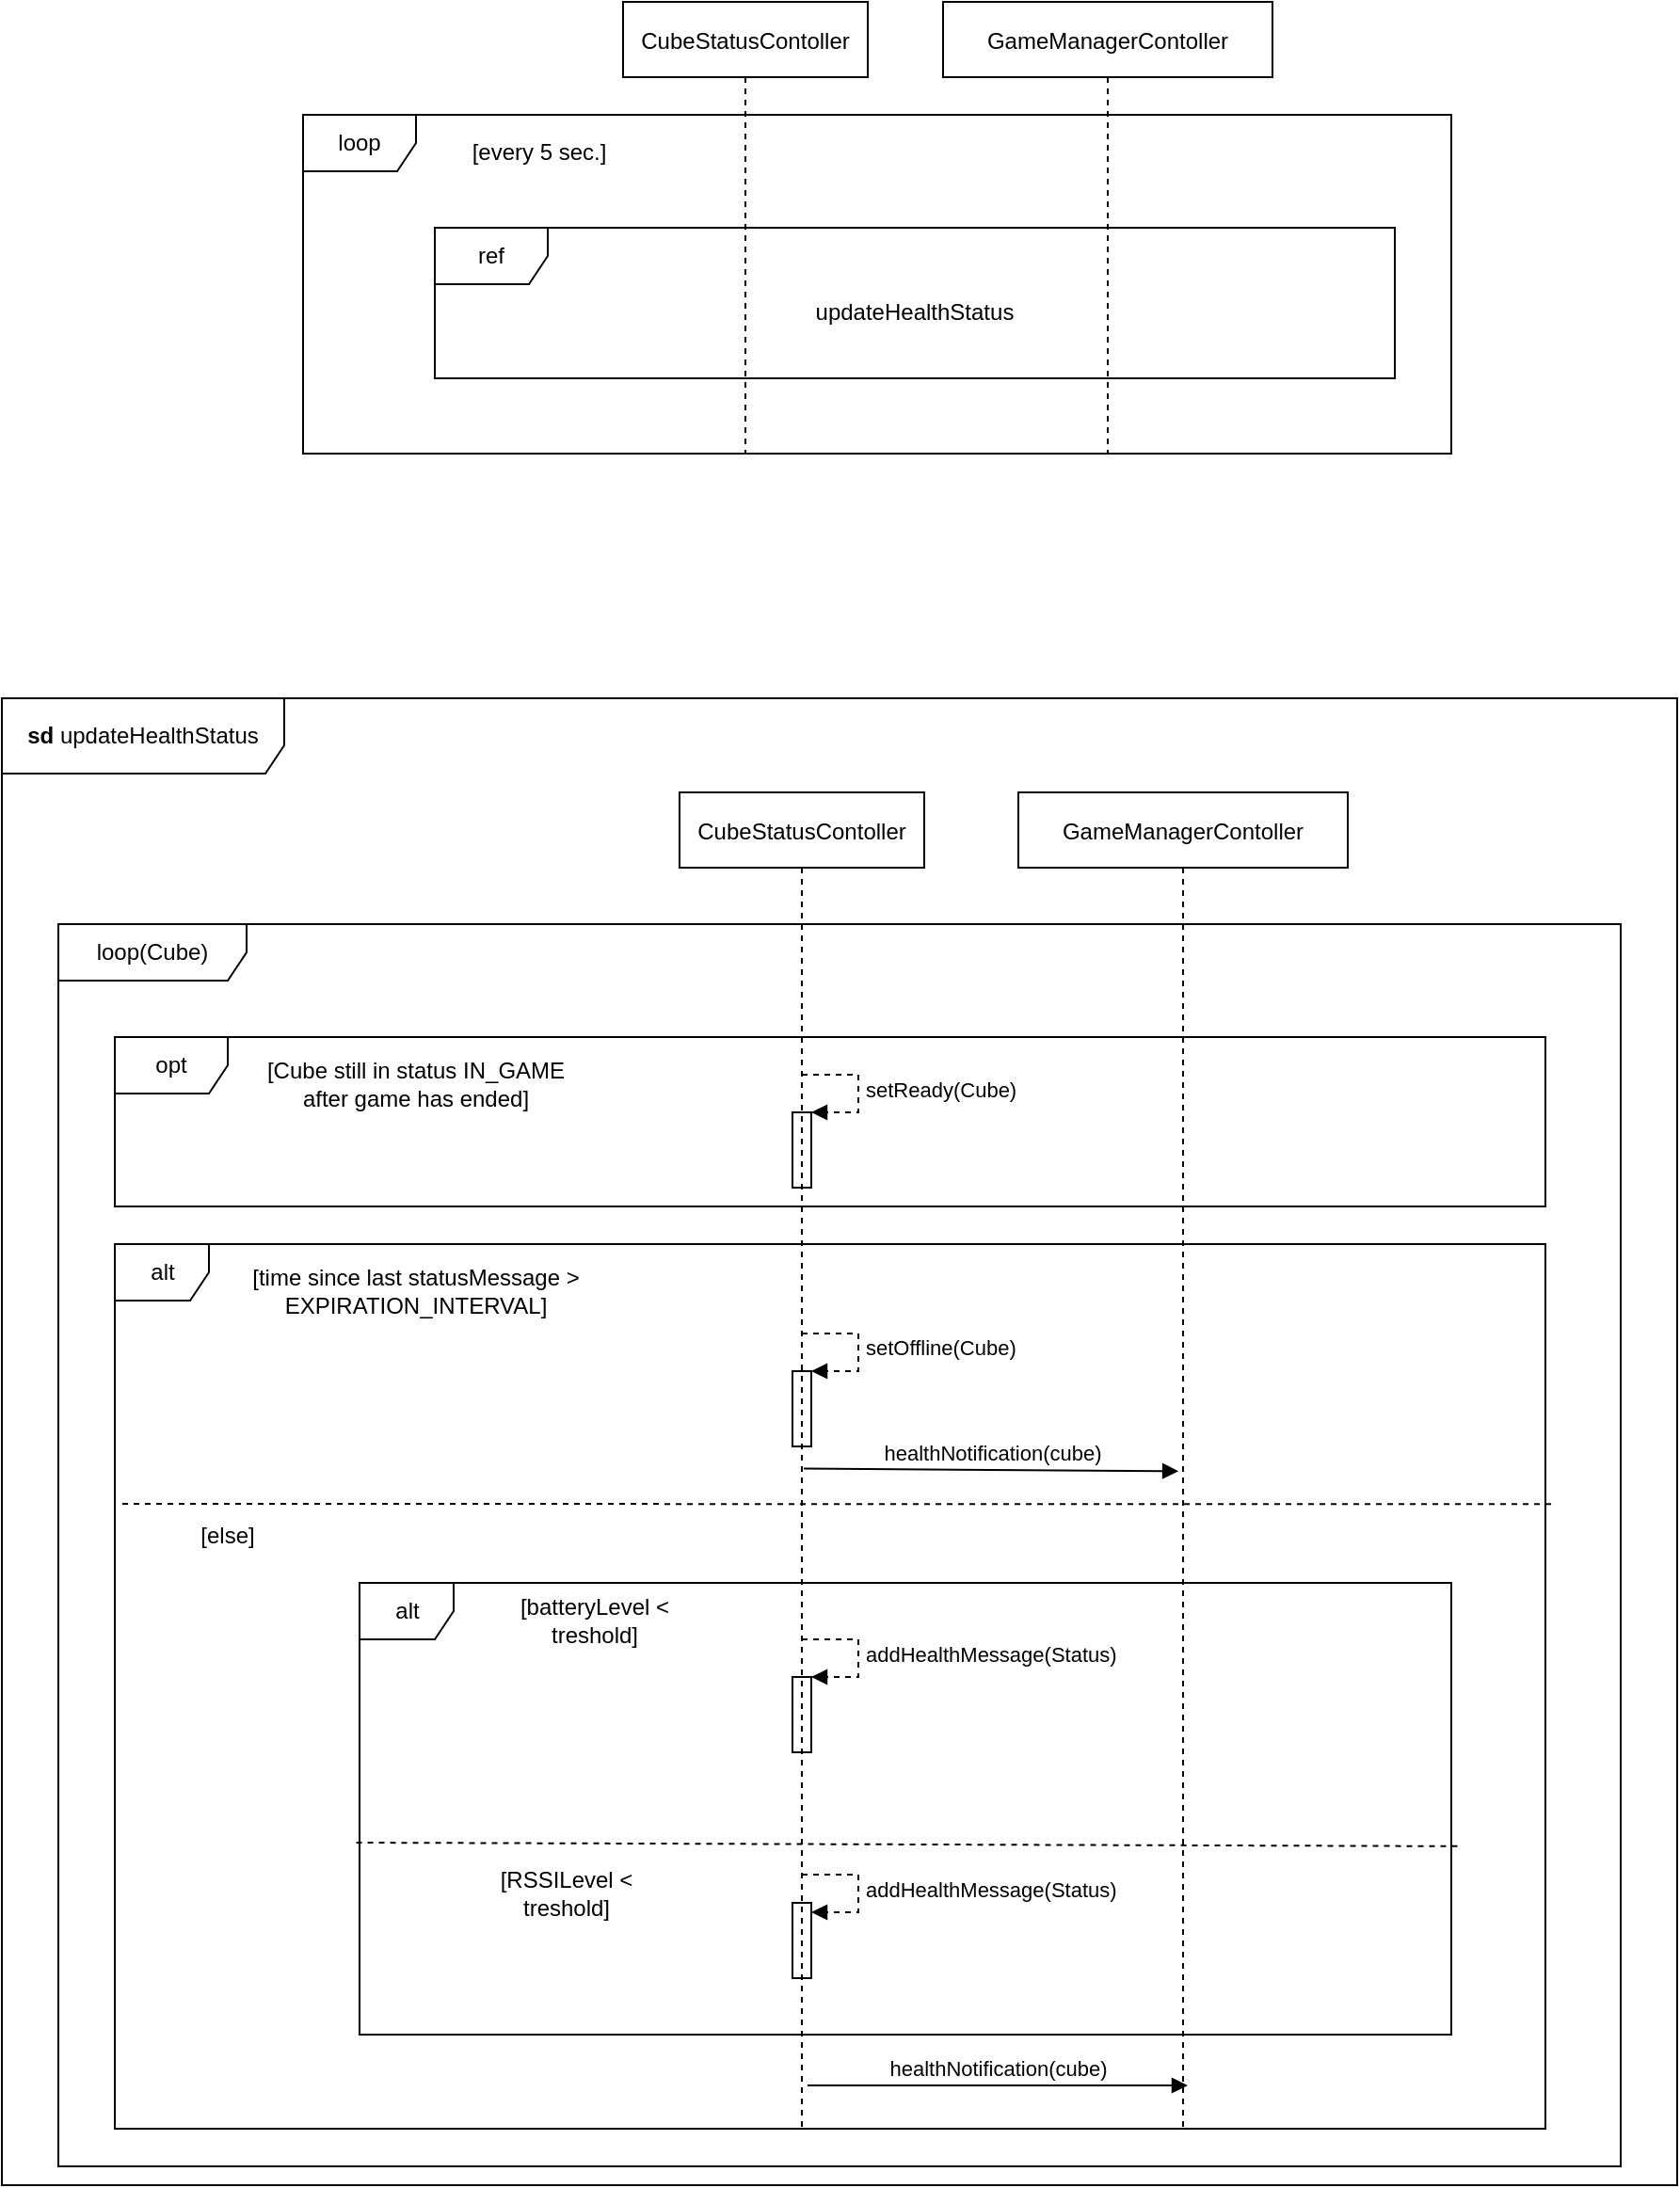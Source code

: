<mxfile version="14.7.8" type="device"><diagram id="kgpKYQtTHZ0yAKxKKP6v" name="Page-1"><mxGraphModel dx="1922" dy="1204" grid="1" gridSize="10" guides="1" tooltips="1" connect="1" arrows="1" fold="1" page="1" pageScale="1" pageWidth="500" pageHeight="400" math="0" shadow="0"><root><mxCell id="0"/><mxCell id="1" parent="0"/><mxCell id="5-QtTw6PsyDtX9-bifsG-40" value="loop" style="shape=umlFrame;whiteSpace=wrap;html=1;fillColor=none;" parent="1" vertex="1"><mxGeometry x="-290" y="-100" width="610" height="180" as="geometry"/></mxCell><mxCell id="Xp7EoYy_-rGSUlEjASUu-9" value="loop(Cube)" style="shape=umlFrame;whiteSpace=wrap;html=1;width=100;height=30;" vertex="1" parent="1"><mxGeometry x="-420" y="330" width="830" height="660" as="geometry"/></mxCell><mxCell id="Xp7EoYy_-rGSUlEjASUu-8" value="&lt;b&gt;sd&lt;/b&gt; updateHealthStatus" style="shape=umlFrame;whiteSpace=wrap;html=1;width=150;height=40;" vertex="1" parent="1"><mxGeometry x="-450" y="210" width="890" height="790" as="geometry"/></mxCell><mxCell id="5-QtTw6PsyDtX9-bifsG-30" value="alt" style="shape=umlFrame;tabPosition=left;html=1;boundedLbl=1;labelInHeader=1;width=50;height=30;" parent="1" vertex="1"><mxGeometry x="-260" y="680" width="580" height="240" as="geometry"/></mxCell><mxCell id="5-QtTw6PsyDtX9-bifsG-1" value="alt" style="shape=umlFrame;tabPosition=left;html=1;boundedLbl=1;labelInHeader=1;width=50;height=30;" parent="1" vertex="1"><mxGeometry x="-390" y="500" width="760" height="470" as="geometry"/></mxCell><mxCell id="Xp7EoYy_-rGSUlEjASUu-1" value="opt" style="shape=umlFrame;whiteSpace=wrap;html=1;" vertex="1" parent="1"><mxGeometry x="-390" y="390" width="760" height="90" as="geometry"/></mxCell><mxCell id="3nuBFxr9cyL0pnOWT2aG-1" value="CubeStatusContoller" style="shape=umlLifeline;perimeter=lifelinePerimeter;container=1;collapsible=0;recursiveResize=0;rounded=0;shadow=0;strokeWidth=1;" parent="1" vertex="1"><mxGeometry x="-90" y="260" width="130" height="710" as="geometry"/></mxCell><mxCell id="3nuBFxr9cyL0pnOWT2aG-5" value="GameManagerContoller" style="shape=umlLifeline;perimeter=lifelinePerimeter;container=1;collapsible=0;recursiveResize=0;rounded=0;shadow=0;strokeWidth=1;" parent="1" vertex="1"><mxGeometry x="90" y="260" width="175" height="710" as="geometry"/></mxCell><mxCell id="5-QtTw6PsyDtX9-bifsG-11" value="[time since last statusMessage &amp;gt; EXPIRATION_INTERVAL]" style="text;html=1;strokeColor=none;fillColor=none;align=center;verticalAlign=middle;whiteSpace=wrap;rounded=0;" parent="1" vertex="1"><mxGeometry x="-330" y="510" width="200" height="30" as="geometry"/></mxCell><mxCell id="5-QtTw6PsyDtX9-bifsG-16" value="" style="html=1;points=[];perimeter=orthogonalPerimeter;fillColor=none;" parent="1" vertex="1"><mxGeometry x="-30" y="567.5" width="10" height="40" as="geometry"/></mxCell><mxCell id="5-QtTw6PsyDtX9-bifsG-17" value="setOffline(Cube)" style="edgeStyle=orthogonalEdgeStyle;html=1;align=left;spacingLeft=2;endArrow=block;rounded=0;entryX=1;entryY=0;dashed=1;" parent="1" target="5-QtTw6PsyDtX9-bifsG-16" edge="1"><mxGeometry relative="1" as="geometry"><mxPoint x="-25" y="547.5" as="sourcePoint"/><Array as="points"><mxPoint x="5" y="547.5"/></Array></mxGeometry></mxCell><mxCell id="5-QtTw6PsyDtX9-bifsG-18" value="healthNotification(cube)" style="html=1;verticalAlign=bottom;endArrow=block;exitX=0.508;exitY=0.506;exitDx=0;exitDy=0;exitPerimeter=0;entryX=0.486;entryY=0.508;entryDx=0;entryDy=0;entryPerimeter=0;" parent="1" edge="1" target="3nuBFxr9cyL0pnOWT2aG-5" source="3nuBFxr9cyL0pnOWT2aG-1"><mxGeometry width="80" relative="1" as="geometry"><mxPoint x="-20" y="596.5" as="sourcePoint"/><mxPoint x="170" y="596.5" as="targetPoint"/></mxGeometry></mxCell><mxCell id="5-QtTw6PsyDtX9-bifsG-19" value="[Cube still in status IN_GAME after game has ended]" style="text;html=1;strokeColor=none;fillColor=none;align=center;verticalAlign=middle;whiteSpace=wrap;rounded=0;" parent="1" vertex="1"><mxGeometry x="-320" y="400" width="180" height="30" as="geometry"/></mxCell><mxCell id="5-QtTw6PsyDtX9-bifsG-23" value="" style="html=1;points=[];perimeter=orthogonalPerimeter;fillColor=none;" parent="1" vertex="1"><mxGeometry x="-30" y="430" width="10" height="40" as="geometry"/></mxCell><mxCell id="5-QtTw6PsyDtX9-bifsG-24" value="setReady(Cube)" style="edgeStyle=orthogonalEdgeStyle;html=1;align=left;spacingLeft=2;endArrow=block;rounded=0;entryX=1;entryY=0;dashed=1;" parent="1" target="5-QtTw6PsyDtX9-bifsG-23" edge="1"><mxGeometry relative="1" as="geometry"><mxPoint x="-25" y="410" as="sourcePoint"/><Array as="points"><mxPoint x="5" y="410"/></Array></mxGeometry></mxCell><mxCell id="5-QtTw6PsyDtX9-bifsG-27" value="" style="html=1;points=[];perimeter=orthogonalPerimeter;fillColor=none;" parent="1" vertex="1"><mxGeometry x="-30" y="730" width="10" height="40" as="geometry"/></mxCell><mxCell id="5-QtTw6PsyDtX9-bifsG-28" value="addHealthMessage(Status)" style="edgeStyle=orthogonalEdgeStyle;html=1;align=left;spacingLeft=2;endArrow=block;rounded=0;entryX=1;entryY=0;dashed=1;" parent="1" target="5-QtTw6PsyDtX9-bifsG-27" edge="1"><mxGeometry relative="1" as="geometry"><mxPoint x="-25" y="710" as="sourcePoint"/><Array as="points"><mxPoint x="5" y="710"/></Array></mxGeometry></mxCell><mxCell id="5-QtTw6PsyDtX9-bifsG-31" value="[else]" style="text;html=1;strokeColor=none;fillColor=none;align=center;verticalAlign=middle;whiteSpace=wrap;rounded=0;" parent="1" vertex="1"><mxGeometry x="-430" y="640" width="200" height="30" as="geometry"/></mxCell><mxCell id="5-QtTw6PsyDtX9-bifsG-33" value="[batteryLevel &amp;lt; &lt;br&gt;treshold]" style="text;html=1;strokeColor=none;fillColor=none;align=center;verticalAlign=middle;whiteSpace=wrap;rounded=0;" parent="1" vertex="1"><mxGeometry x="-210" y="690" width="150" height="20" as="geometry"/></mxCell><mxCell id="5-QtTw6PsyDtX9-bifsG-34" value="[RSSILevel &amp;lt; &lt;br&gt;treshold]" style="text;html=1;strokeColor=none;fillColor=none;align=center;verticalAlign=middle;whiteSpace=wrap;rounded=0;" parent="1" vertex="1"><mxGeometry x="-250" y="830" width="200" height="30" as="geometry"/></mxCell><mxCell id="5-QtTw6PsyDtX9-bifsG-58" value="[every 5 sec.]" style="text;html=1;align=center;verticalAlign=middle;resizable=0;points=[];autosize=1;strokeColor=none;" parent="1" vertex="1"><mxGeometry x="-210" y="-90" width="90" height="20" as="geometry"/></mxCell><mxCell id="Xp7EoYy_-rGSUlEjASUu-4" value="" style="endArrow=none;dashed=1;html=1;exitX=1.004;exitY=0.294;exitDx=0;exitDy=0;exitPerimeter=0;entryX=0.205;entryY=-0.067;entryDx=0;entryDy=0;entryPerimeter=0;" edge="1" parent="1" source="5-QtTw6PsyDtX9-bifsG-1" target="5-QtTw6PsyDtX9-bifsG-31"><mxGeometry width="50" height="50" relative="1" as="geometry"><mxPoint x="-30" y="650" as="sourcePoint"/><mxPoint x="20" y="600" as="targetPoint"/></mxGeometry></mxCell><mxCell id="Xp7EoYy_-rGSUlEjASUu-5" value="" style="endArrow=none;dashed=1;html=1;exitX=-0.003;exitY=0.575;exitDx=0;exitDy=0;exitPerimeter=0;entryX=1.007;entryY=0.583;entryDx=0;entryDy=0;entryPerimeter=0;" edge="1" parent="1" source="5-QtTw6PsyDtX9-bifsG-30" target="5-QtTw6PsyDtX9-bifsG-30"><mxGeometry width="50" height="50" relative="1" as="geometry"><mxPoint x="-30" y="650" as="sourcePoint"/><mxPoint x="20" y="600" as="targetPoint"/></mxGeometry></mxCell><mxCell id="5-QtTw6PsyDtX9-bifsG-37" value="healthNotification(cube)" style="html=1;verticalAlign=bottom;endArrow=block;" parent="1" edge="1"><mxGeometry width="80" relative="1" as="geometry"><mxPoint x="-22" y="947" as="sourcePoint"/><mxPoint x="180" y="947" as="targetPoint"/></mxGeometry></mxCell><mxCell id="Xp7EoYy_-rGSUlEjASUu-6" value="" style="html=1;points=[];perimeter=orthogonalPerimeter;fillColor=none;" vertex="1" parent="1"><mxGeometry x="-30" y="850" width="10" height="40" as="geometry"/></mxCell><mxCell id="Xp7EoYy_-rGSUlEjASUu-7" value="addHealthMessage(Status)" style="edgeStyle=orthogonalEdgeStyle;html=1;align=left;spacingLeft=2;endArrow=block;rounded=0;entryX=1;entryY=0;dashed=1;" edge="1" parent="1"><mxGeometry relative="1" as="geometry"><mxPoint x="-25" y="835" as="sourcePoint"/><Array as="points"><mxPoint x="5" y="835"/></Array><mxPoint x="-20" y="855" as="targetPoint"/></mxGeometry></mxCell><mxCell id="Xp7EoYy_-rGSUlEjASUu-10" value="CubeStatusContoller" style="shape=umlLifeline;perimeter=lifelinePerimeter;container=1;collapsible=0;recursiveResize=0;rounded=0;shadow=0;strokeWidth=1;" vertex="1" parent="1"><mxGeometry x="-120" y="-160" width="130" height="240" as="geometry"/></mxCell><mxCell id="Xp7EoYy_-rGSUlEjASUu-11" value="GameManagerContoller" style="shape=umlLifeline;perimeter=lifelinePerimeter;container=1;collapsible=0;recursiveResize=0;rounded=0;shadow=0;strokeWidth=1;" vertex="1" parent="1"><mxGeometry x="50" y="-160" width="175" height="240" as="geometry"/></mxCell><mxCell id="Xp7EoYy_-rGSUlEjASUu-12" value="ref" style="shape=umlFrame;whiteSpace=wrap;html=1;" vertex="1" parent="1"><mxGeometry x="-220" y="-40" width="510" height="80" as="geometry"/></mxCell><mxCell id="Xp7EoYy_-rGSUlEjASUu-13" value="&lt;div&gt;updateHealthStatus&lt;/div&gt;" style="text;html=1;strokeColor=none;fillColor=none;align=center;verticalAlign=middle;whiteSpace=wrap;rounded=0;" vertex="1" parent="1"><mxGeometry x="-50" y="-5" width="170" height="20" as="geometry"/></mxCell></root></mxGraphModel></diagram></mxfile>